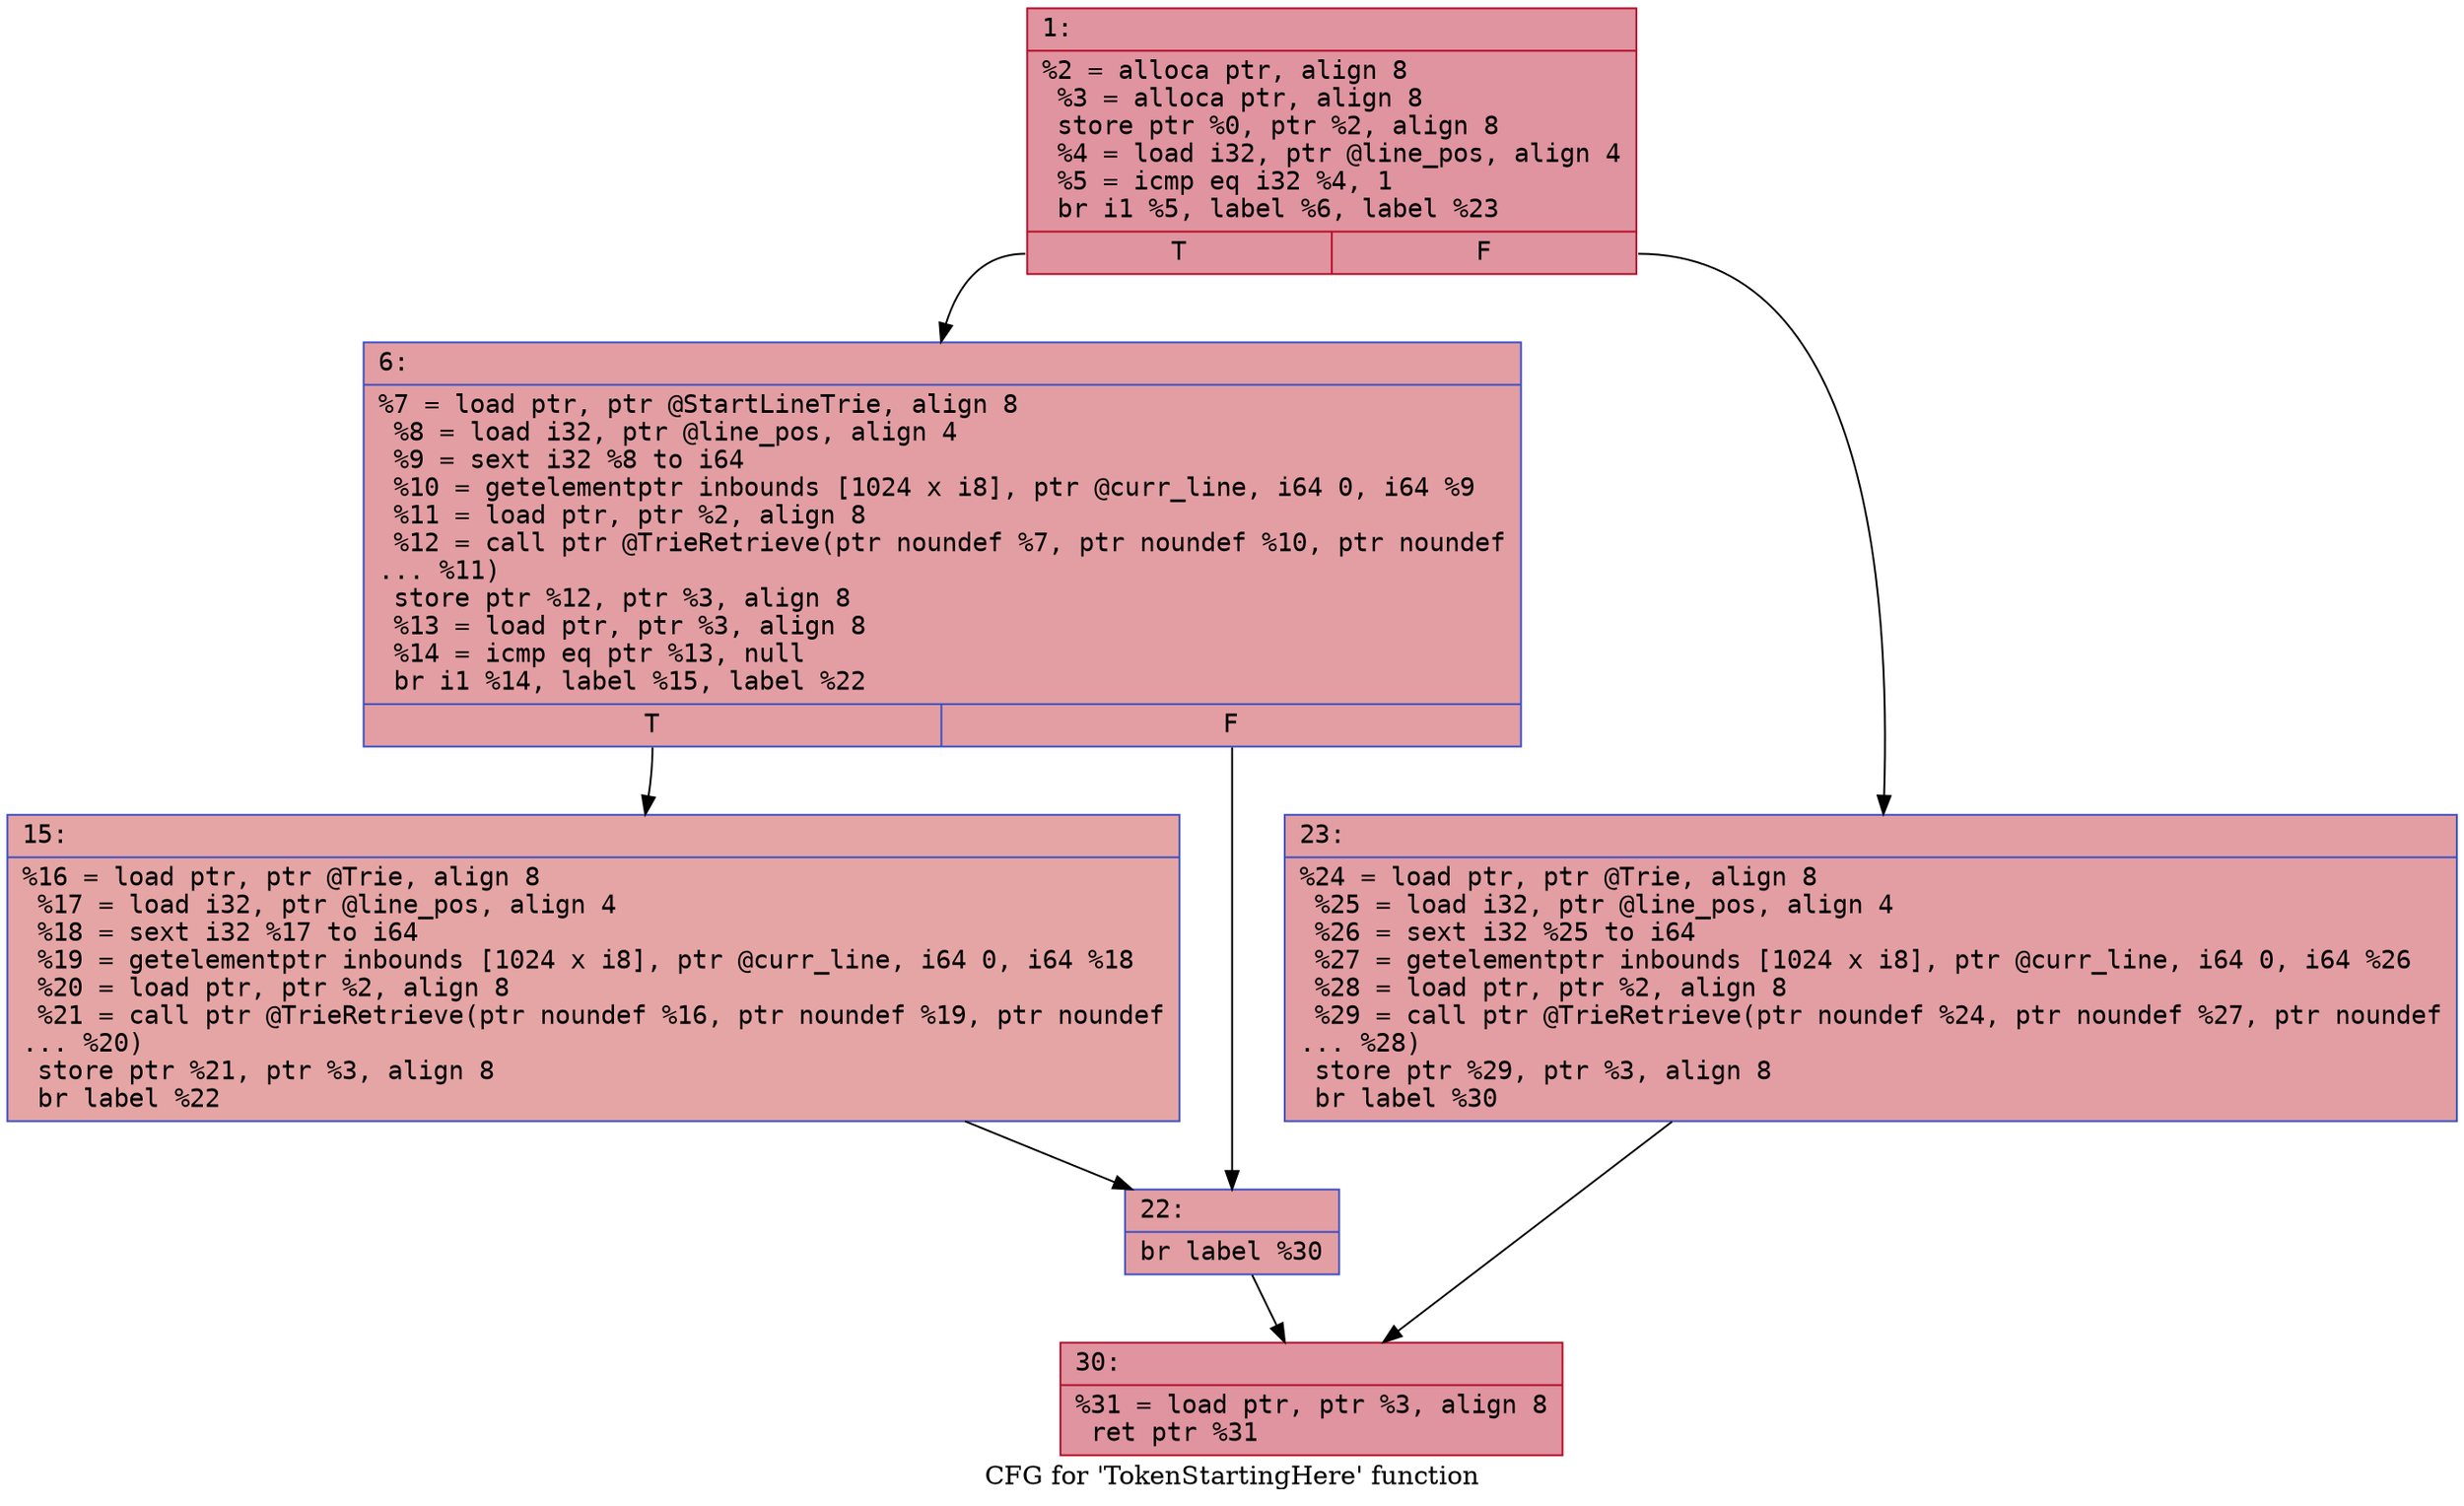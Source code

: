 digraph "CFG for 'TokenStartingHere' function" {
	label="CFG for 'TokenStartingHere' function";

	Node0x6000005bccd0 [shape=record,color="#b70d28ff", style=filled, fillcolor="#b70d2870" fontname="Courier",label="{1:\l|  %2 = alloca ptr, align 8\l  %3 = alloca ptr, align 8\l  store ptr %0, ptr %2, align 8\l  %4 = load i32, ptr @line_pos, align 4\l  %5 = icmp eq i32 %4, 1\l  br i1 %5, label %6, label %23\l|{<s0>T|<s1>F}}"];
	Node0x6000005bccd0:s0 -> Node0x6000005bcd20[tooltip="1 -> 6\nProbability 50.00%" ];
	Node0x6000005bccd0:s1 -> Node0x6000005bce10[tooltip="1 -> 23\nProbability 50.00%" ];
	Node0x6000005bcd20 [shape=record,color="#3d50c3ff", style=filled, fillcolor="#be242e70" fontname="Courier",label="{6:\l|  %7 = load ptr, ptr @StartLineTrie, align 8\l  %8 = load i32, ptr @line_pos, align 4\l  %9 = sext i32 %8 to i64\l  %10 = getelementptr inbounds [1024 x i8], ptr @curr_line, i64 0, i64 %9\l  %11 = load ptr, ptr %2, align 8\l  %12 = call ptr @TrieRetrieve(ptr noundef %7, ptr noundef %10, ptr noundef\l... %11)\l  store ptr %12, ptr %3, align 8\l  %13 = load ptr, ptr %3, align 8\l  %14 = icmp eq ptr %13, null\l  br i1 %14, label %15, label %22\l|{<s0>T|<s1>F}}"];
	Node0x6000005bcd20:s0 -> Node0x6000005bcd70[tooltip="6 -> 15\nProbability 37.50%" ];
	Node0x6000005bcd20:s1 -> Node0x6000005bcdc0[tooltip="6 -> 22\nProbability 62.50%" ];
	Node0x6000005bcd70 [shape=record,color="#3d50c3ff", style=filled, fillcolor="#c5333470" fontname="Courier",label="{15:\l|  %16 = load ptr, ptr @Trie, align 8\l  %17 = load i32, ptr @line_pos, align 4\l  %18 = sext i32 %17 to i64\l  %19 = getelementptr inbounds [1024 x i8], ptr @curr_line, i64 0, i64 %18\l  %20 = load ptr, ptr %2, align 8\l  %21 = call ptr @TrieRetrieve(ptr noundef %16, ptr noundef %19, ptr noundef\l... %20)\l  store ptr %21, ptr %3, align 8\l  br label %22\l}"];
	Node0x6000005bcd70 -> Node0x6000005bcdc0[tooltip="15 -> 22\nProbability 100.00%" ];
	Node0x6000005bcdc0 [shape=record,color="#3d50c3ff", style=filled, fillcolor="#be242e70" fontname="Courier",label="{22:\l|  br label %30\l}"];
	Node0x6000005bcdc0 -> Node0x6000005bce60[tooltip="22 -> 30\nProbability 100.00%" ];
	Node0x6000005bce10 [shape=record,color="#3d50c3ff", style=filled, fillcolor="#be242e70" fontname="Courier",label="{23:\l|  %24 = load ptr, ptr @Trie, align 8\l  %25 = load i32, ptr @line_pos, align 4\l  %26 = sext i32 %25 to i64\l  %27 = getelementptr inbounds [1024 x i8], ptr @curr_line, i64 0, i64 %26\l  %28 = load ptr, ptr %2, align 8\l  %29 = call ptr @TrieRetrieve(ptr noundef %24, ptr noundef %27, ptr noundef\l... %28)\l  store ptr %29, ptr %3, align 8\l  br label %30\l}"];
	Node0x6000005bce10 -> Node0x6000005bce60[tooltip="23 -> 30\nProbability 100.00%" ];
	Node0x6000005bce60 [shape=record,color="#b70d28ff", style=filled, fillcolor="#b70d2870" fontname="Courier",label="{30:\l|  %31 = load ptr, ptr %3, align 8\l  ret ptr %31\l}"];
}
